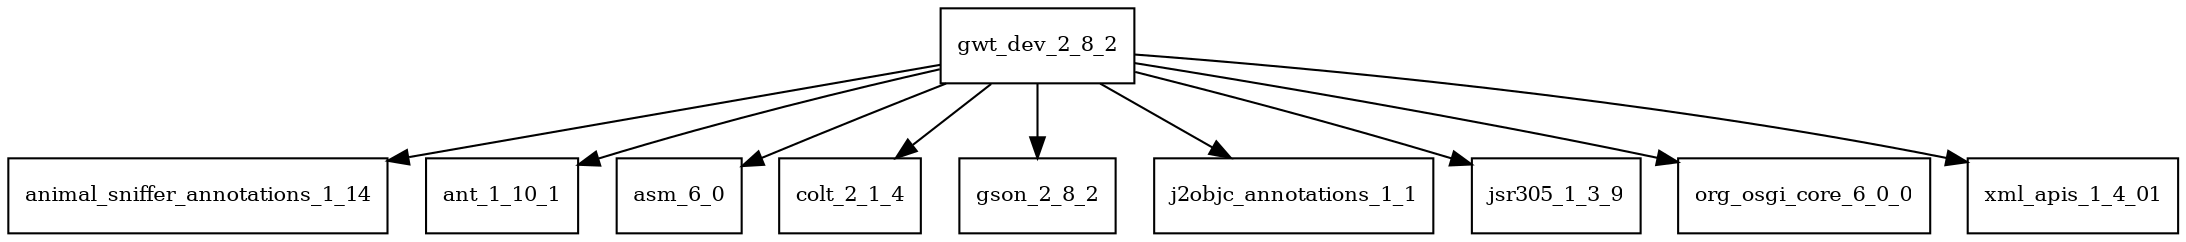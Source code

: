 digraph gwt_dev_2_8_2_dependencies {
  node [shape = box, fontsize=10.0];
  gwt_dev_2_8_2 -> animal_sniffer_annotations_1_14;
  gwt_dev_2_8_2 -> ant_1_10_1;
  gwt_dev_2_8_2 -> asm_6_0;
  gwt_dev_2_8_2 -> colt_2_1_4;
  gwt_dev_2_8_2 -> gson_2_8_2;
  gwt_dev_2_8_2 -> j2objc_annotations_1_1;
  gwt_dev_2_8_2 -> jsr305_1_3_9;
  gwt_dev_2_8_2 -> org_osgi_core_6_0_0;
  gwt_dev_2_8_2 -> xml_apis_1_4_01;
}
